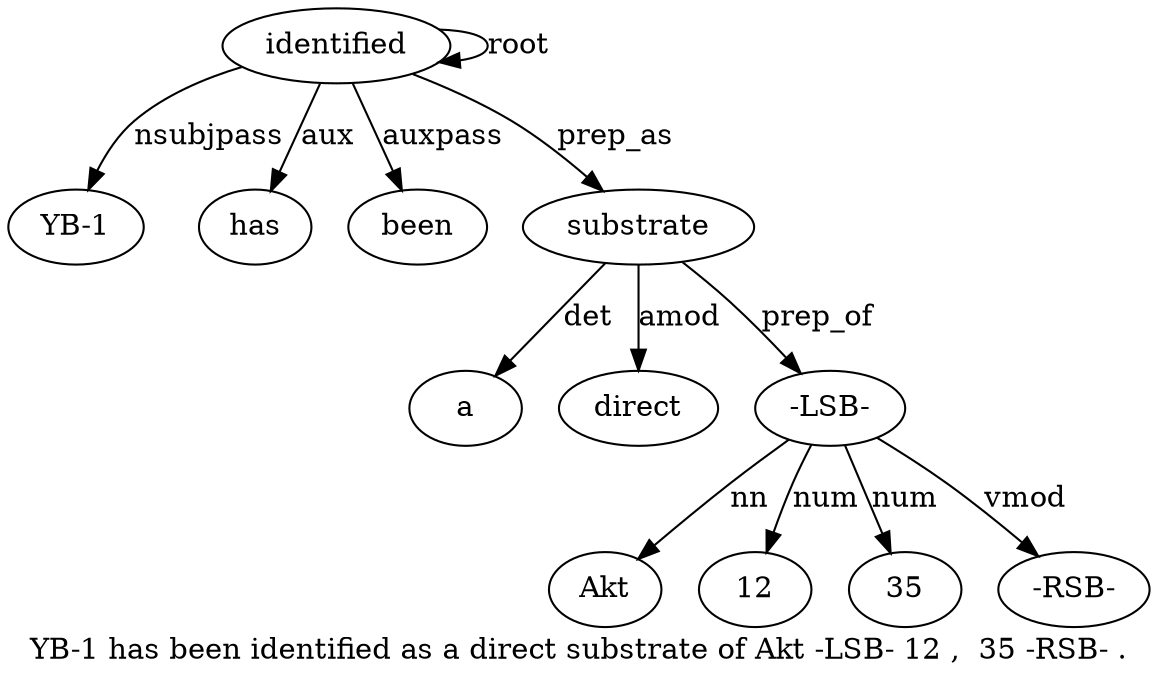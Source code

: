 digraph "YB-1 has been identified as a direct substrate of Akt -LSB- 12 ,  35 -RSB- ." {
label="YB-1 has been identified as a direct substrate of Akt -LSB- 12 ,  35 -RSB- .";
identified4 [style=filled, fillcolor=white, label=identified];
"YB-1" [style=filled, fillcolor=white, label="YB-1"];
identified4 -> "YB-1"  [label=nsubjpass];
has2 [style=filled, fillcolor=white, label=has];
identified4 -> has2  [label=aux];
been3 [style=filled, fillcolor=white, label=been];
identified4 -> been3  [label=auxpass];
identified4 -> identified4  [label=root];
substrate8 [style=filled, fillcolor=white, label=substrate];
a6 [style=filled, fillcolor=white, label=a];
substrate8 -> a6  [label=det];
direct7 [style=filled, fillcolor=white, label=direct];
substrate8 -> direct7  [label=amod];
identified4 -> substrate8  [label=prep_as];
"-LSB-11" [style=filled, fillcolor=white, label="-LSB-"];
Akt10 [style=filled, fillcolor=white, label=Akt];
"-LSB-11" -> Akt10  [label=nn];
substrate8 -> "-LSB-11"  [label=prep_of];
12 [style=filled, fillcolor=white, label=12];
"-LSB-11" -> 12  [label=num];
3514 [style=filled, fillcolor=white, label=35];
"-LSB-11" -> 3514  [label=num];
"-RSB-15" [style=filled, fillcolor=white, label="-RSB-"];
"-LSB-11" -> "-RSB-15"  [label=vmod];
}
